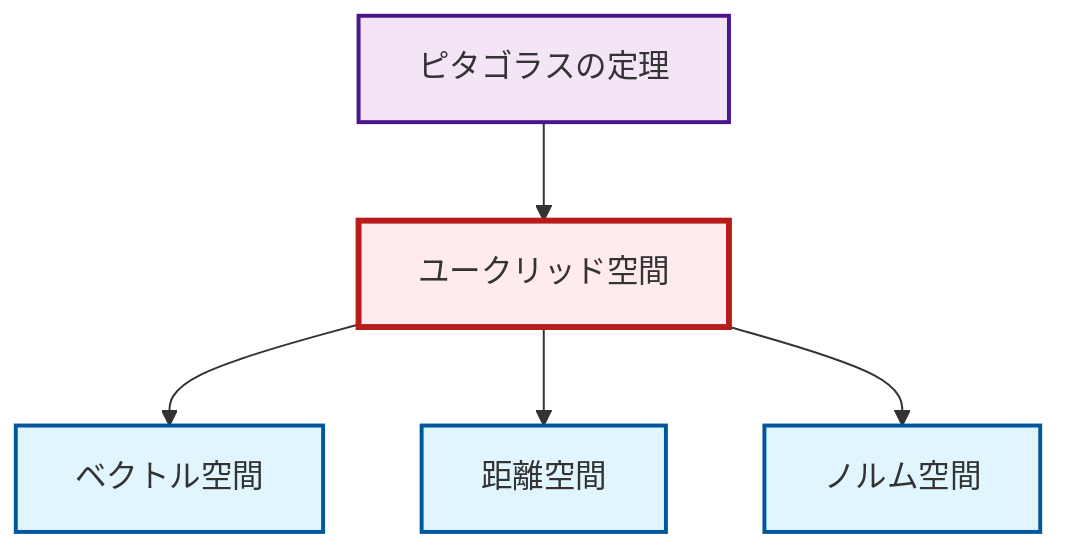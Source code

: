 graph TD
    classDef definition fill:#e1f5fe,stroke:#01579b,stroke-width:2px
    classDef theorem fill:#f3e5f5,stroke:#4a148c,stroke-width:2px
    classDef axiom fill:#fff3e0,stroke:#e65100,stroke-width:2px
    classDef example fill:#e8f5e9,stroke:#1b5e20,stroke-width:2px
    classDef current fill:#ffebee,stroke:#b71c1c,stroke-width:3px
    def-euclidean-space["ユークリッド空間"]:::definition
    def-normed-vector-space["ノルム空間"]:::definition
    def-metric-space["距離空間"]:::definition
    thm-pythagorean["ピタゴラスの定理"]:::theorem
    def-vector-space["ベクトル空間"]:::definition
    def-euclidean-space --> def-vector-space
    thm-pythagorean --> def-euclidean-space
    def-euclidean-space --> def-metric-space
    def-euclidean-space --> def-normed-vector-space
    class def-euclidean-space current